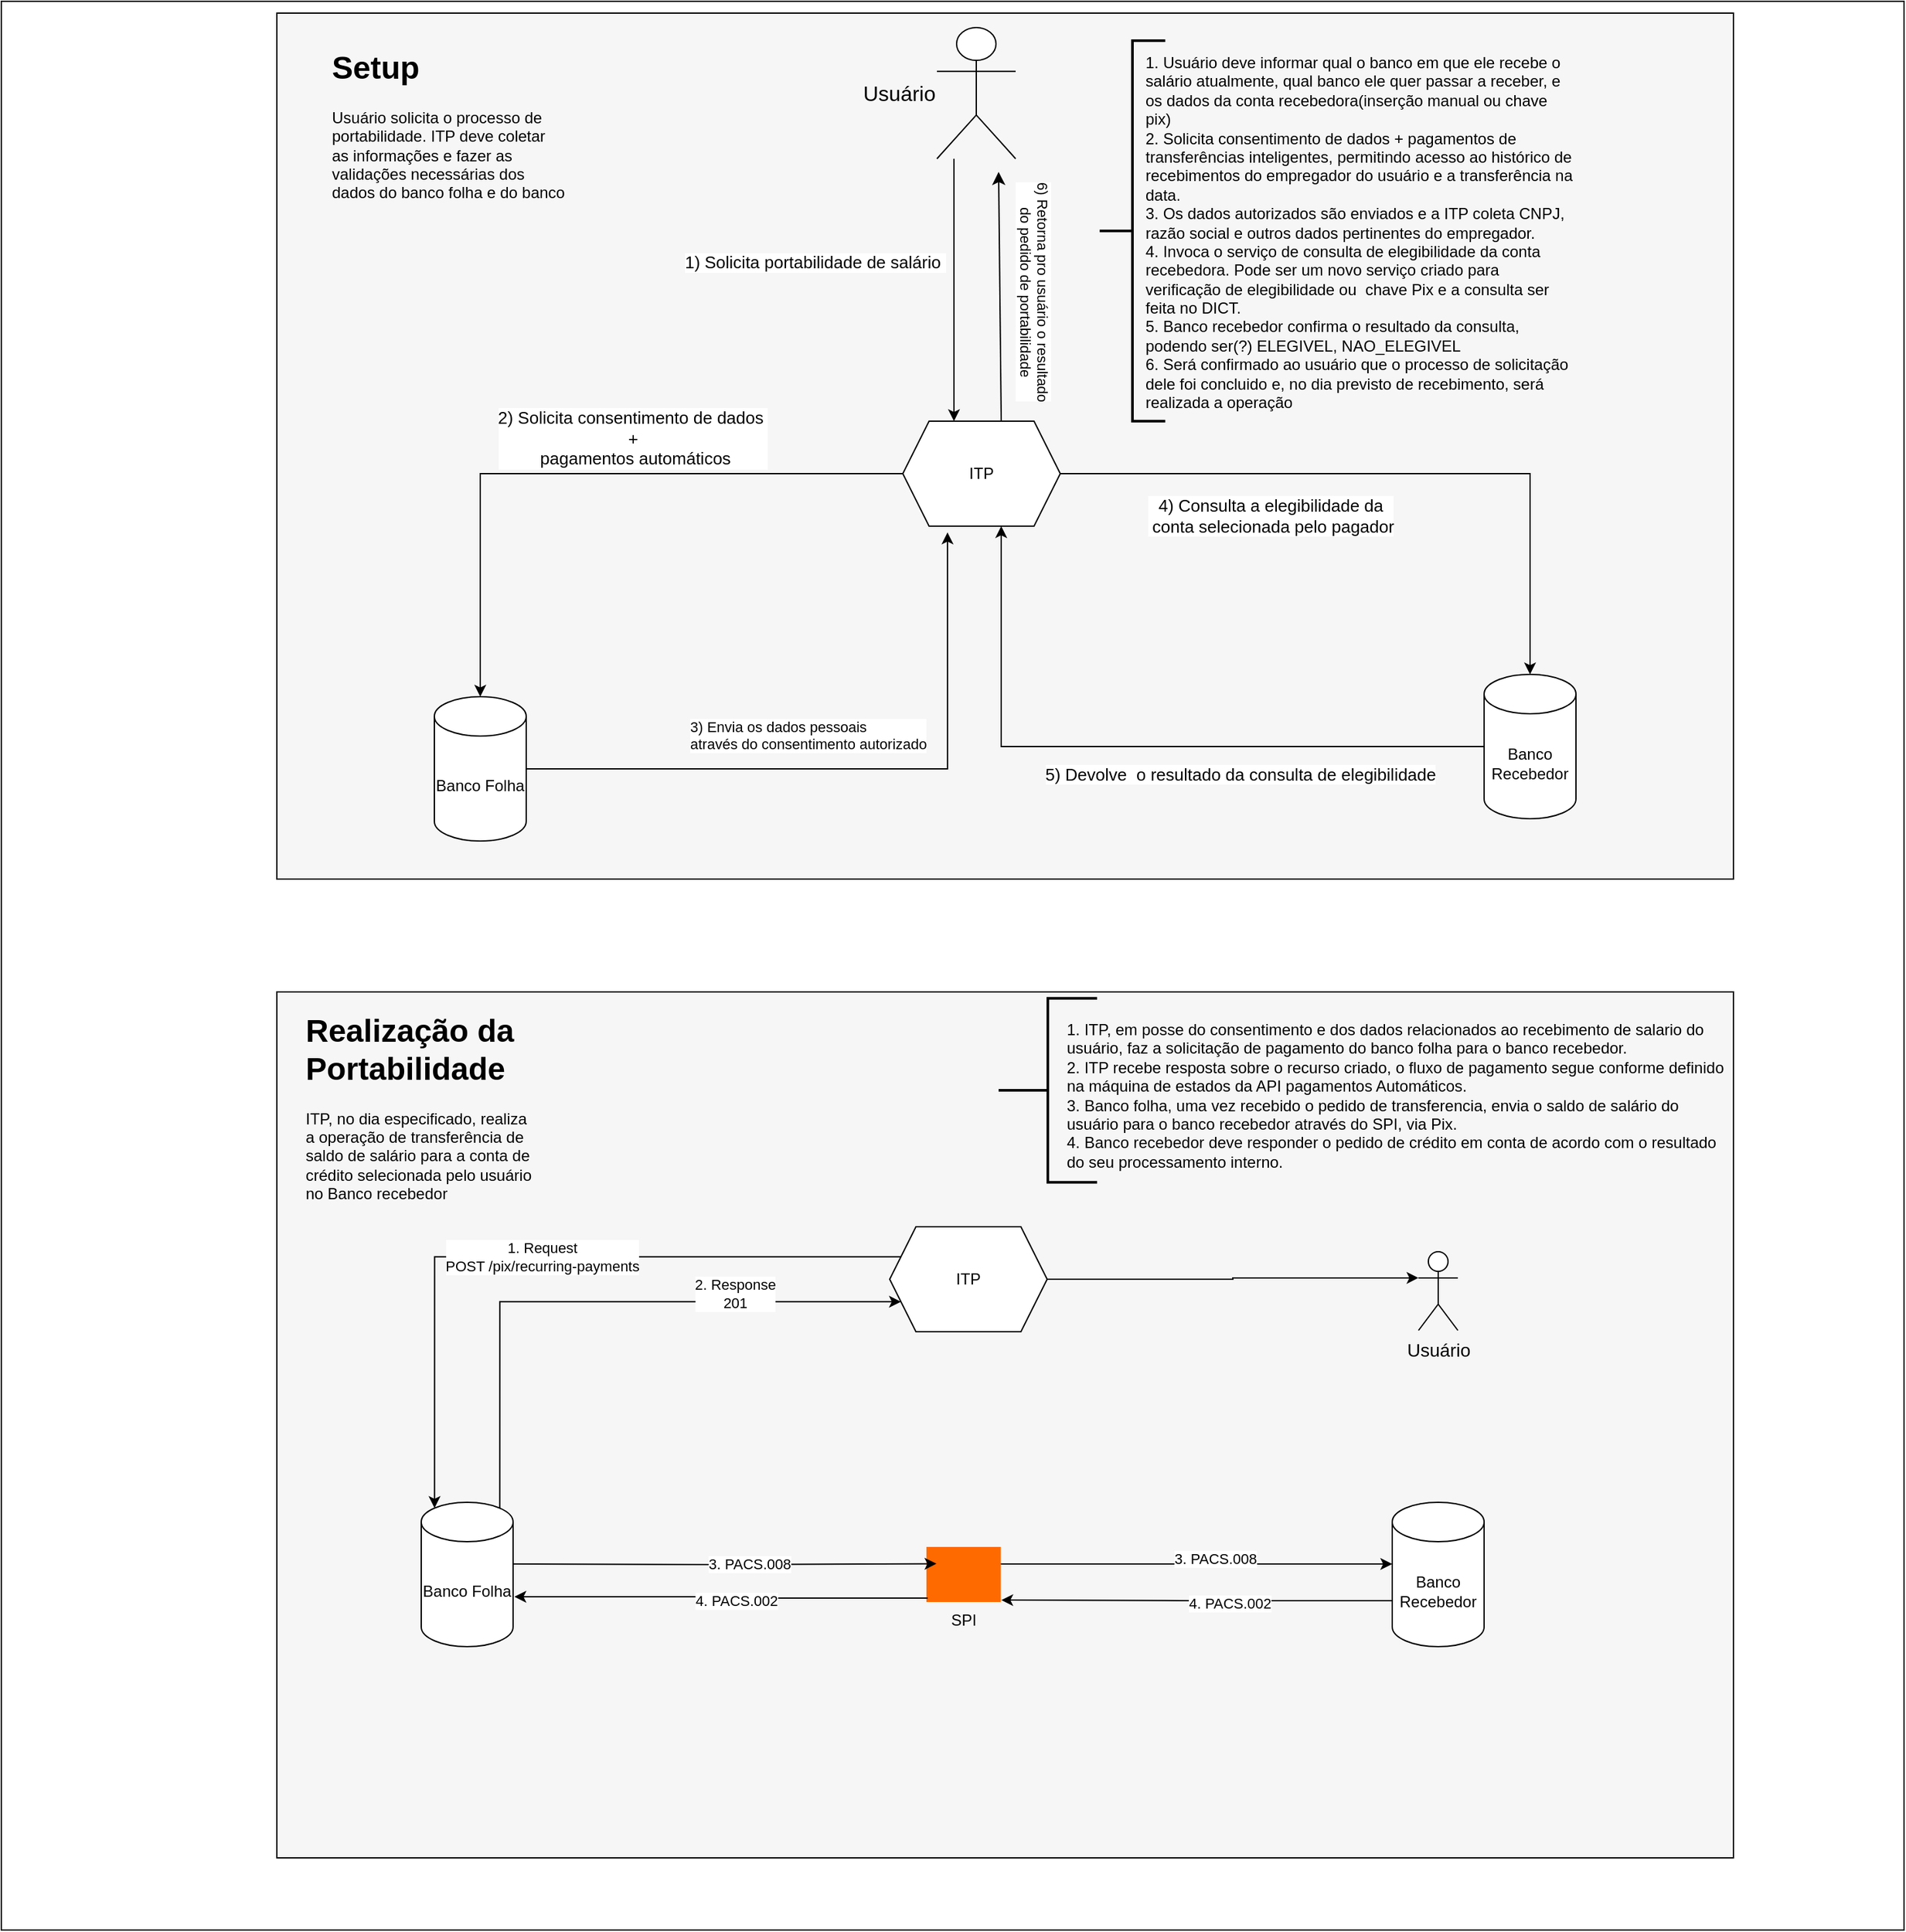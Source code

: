 <mxfile version="28.2.3">
  <diagram name="Página-1" id="UNAtNN4sCWnZ35QcyA7S">
    <mxGraphModel dx="1383" dy="603" grid="1" gridSize="10" guides="1" tooltips="1" connect="1" arrows="1" fold="1" page="1" pageScale="1" pageWidth="827" pageHeight="1169" math="0" shadow="0">
      <root>
        <mxCell id="0" />
        <mxCell id="1" parent="0" />
        <mxCell id="zqXJkYQbG3KaJtKTiUoM-2" value="" style="rounded=0;whiteSpace=wrap;html=1;movable=1;resizable=1;rotatable=1;deletable=1;editable=1;locked=0;connectable=1;" parent="1" vertex="1">
          <mxGeometry x="110" y="40" width="1450" height="1470" as="geometry" />
        </mxCell>
        <mxCell id="zqXJkYQbG3KaJtKTiUoM-31" value="" style="rounded=0;whiteSpace=wrap;html=1;fillColor=#F6F6F6;" parent="1" vertex="1">
          <mxGeometry x="320" y="49" width="1110" height="660" as="geometry" />
        </mxCell>
        <mxCell id="zqXJkYQbG3KaJtKTiUoM-17" value="&lt;font style=&quot;font-size: 13px;&quot;&gt;1)&amp;nbsp;&lt;/font&gt;&lt;span style=&quot;font-size: 13px; background-color: light-dark(#ffffff, var(--ge-dark-color, #121212)); color: light-dark(rgb(0, 0, 0), rgb(255, 255, 255));&quot;&gt;Solicita portabilidade de salário&amp;nbsp;&lt;/span&gt;" style="edgeStyle=orthogonalEdgeStyle;rounded=0;orthogonalLoop=1;jettySize=auto;html=1;entryX=0.5;entryY=0;entryDx=0;entryDy=0;textDirection=vertical-lr;movable=1;resizable=1;rotatable=1;deletable=1;editable=1;locked=0;connectable=1;horizontal=0;" parent="1" edge="1">
          <mxGeometry x="-0.2" y="-106" relative="1" as="geometry">
            <mxPoint x="836" y="160" as="sourcePoint" />
            <mxPoint x="836" y="360" as="targetPoint" />
            <mxPoint as="offset" />
          </mxGeometry>
        </mxCell>
        <mxCell id="zqXJkYQbG3KaJtKTiUoM-3" value="Usuário" style="shape=umlActor;verticalLabelPosition=middle;verticalAlign=middle;html=1;outlineConnect=0;fontSize=16;align=right;labelPosition=left;" parent="1" vertex="1">
          <mxGeometry x="823" y="60" width="60" height="100" as="geometry" />
        </mxCell>
        <mxCell id="zqXJkYQbG3KaJtKTiUoM-25" value="3) Envia os dados pessoais &lt;br&gt;através do consentimento autorizado" style="edgeStyle=orthogonalEdgeStyle;rounded=0;orthogonalLoop=1;jettySize=auto;html=1;labelPosition=right;verticalLabelPosition=bottom;align=left;verticalAlign=top;entryX=0.284;entryY=1.06;entryDx=0;entryDy=0;entryPerimeter=0;" parent="1" source="zqXJkYQbG3KaJtKTiUoM-7" target="zqXJkYQbG3KaJtKTiUoM-15" edge="1">
          <mxGeometry x="-0.512" y="45" relative="1" as="geometry">
            <mxPoint x="857" y="500" as="targetPoint" />
            <Array as="points">
              <mxPoint x="831" y="625" />
            </Array>
            <mxPoint as="offset" />
          </mxGeometry>
        </mxCell>
        <mxCell id="zqXJkYQbG3KaJtKTiUoM-7" value="Banco Folha" style="shape=cylinder3;whiteSpace=wrap;html=1;boundedLbl=1;backgroundOutline=1;size=15;" parent="1" vertex="1">
          <mxGeometry x="440" y="570" width="70" height="110" as="geometry" />
        </mxCell>
        <mxCell id="zqXJkYQbG3KaJtKTiUoM-27" style="edgeStyle=orthogonalEdgeStyle;rounded=0;orthogonalLoop=1;jettySize=auto;html=1;entryX=0.625;entryY=1;entryDx=0;entryDy=0;" parent="1" source="zqXJkYQbG3KaJtKTiUoM-12" target="zqXJkYQbG3KaJtKTiUoM-15" edge="1">
          <mxGeometry relative="1" as="geometry" />
        </mxCell>
        <mxCell id="zqXJkYQbG3KaJtKTiUoM-12" value="Banco Recebedor" style="shape=cylinder3;whiteSpace=wrap;html=1;boundedLbl=1;backgroundOutline=1;size=15;" parent="1" vertex="1">
          <mxGeometry x="1240" y="553" width="70" height="110" as="geometry" />
        </mxCell>
        <mxCell id="zqXJkYQbG3KaJtKTiUoM-15" value="ITP" style="shape=hexagon;perimeter=hexagonPerimeter2;whiteSpace=wrap;html=1;fixedSize=1;" parent="1" vertex="1">
          <mxGeometry x="797" y="360" width="120" height="80" as="geometry" />
        </mxCell>
        <mxCell id="zqXJkYQbG3KaJtKTiUoM-18" style="edgeStyle=orthogonalEdgeStyle;rounded=0;orthogonalLoop=1;jettySize=auto;html=1;entryX=0.5;entryY=0;entryDx=0;entryDy=0;entryPerimeter=0;" parent="1" source="zqXJkYQbG3KaJtKTiUoM-15" target="zqXJkYQbG3KaJtKTiUoM-7" edge="1">
          <mxGeometry relative="1" as="geometry" />
        </mxCell>
        <mxCell id="zqXJkYQbG3KaJtKTiUoM-22" value="2) Solicita consentimento de dados&amp;nbsp;&lt;div&gt;&lt;span style=&quot;background-color: light-dark(#ffffff, var(--ge-dark-color, #121212)); color: light-dark(rgb(0, 0, 0), rgb(255, 255, 255));&quot;&gt;+&lt;/span&gt;&lt;div&gt;&amp;nbsp;pagamentos automáticos&lt;/div&gt;&lt;/div&gt;" style="edgeLabel;html=1;align=center;verticalAlign=middle;resizable=0;points=[];fontSize=13;" parent="zqXJkYQbG3KaJtKTiUoM-18" vertex="1" connectable="0">
          <mxGeometry x="-0.042" y="-1" relative="1" as="geometry">
            <mxPoint x="29" y="-26" as="offset" />
          </mxGeometry>
        </mxCell>
        <mxCell id="zqXJkYQbG3KaJtKTiUoM-23" value="" style="group" parent="1" vertex="1" connectable="0">
          <mxGeometry x="947" y="60" width="363" height="310" as="geometry" />
        </mxCell>
        <mxCell id="zqXJkYQbG3KaJtKTiUoM-34" value="" style="group" parent="zqXJkYQbG3KaJtKTiUoM-23" vertex="1" connectable="0">
          <mxGeometry y="10" width="363" height="300.0" as="geometry" />
        </mxCell>
        <mxCell id="zqXJkYQbG3KaJtKTiUoM-19" value="" style="strokeWidth=2;html=1;shape=mxgraph.flowchart.annotation_2;align=left;labelPosition=right;pointerEvents=1;" parent="zqXJkYQbG3KaJtKTiUoM-34" vertex="1">
          <mxGeometry width="50" height="290" as="geometry" />
        </mxCell>
        <mxCell id="zqXJkYQbG3KaJtKTiUoM-21" value="1. Usuário deve informar qual o banco em que ele recebe o salário atualmente, qual banco ele quer passar a receber, e os dados da conta recebedora(inserção manual ou chave pix)&lt;br&gt;2. Solicita consentimento de dados + pagamentos de transferências inteligentes, permitindo acesso ao histórico de recebimentos do empregador do usuário e a transferência na data.&lt;div&gt;3. Os dados autorizados são enviados e a ITP coleta CNPJ, razão social e outros dados pertinentes do empregador.&lt;/div&gt;&lt;div&gt;4. Invoca o serviço de consulta de elegibilidade da conta recebedora. Pode ser um novo serviço criado para verificação de elegibilidade ou&amp;nbsp; chave Pix e a consulta ser feita no DICT.&lt;/div&gt;&lt;div&gt;5. Banco recebedor confirma o resultado da consulta, podendo ser(?) ELEGIVEL, NAO_ELEGIVEL&lt;/div&gt;&lt;div&gt;6. Será confirmado ao usuário que o processo de solicitação dele foi concluido e, no dia previsto de recebimento, será realizada a operação&lt;/div&gt;" style="text;html=1;align=left;verticalAlign=top;whiteSpace=wrap;rounded=0;" parent="zqXJkYQbG3KaJtKTiUoM-34" vertex="1">
          <mxGeometry x="33" y="2.917" width="330" height="297.083" as="geometry" />
        </mxCell>
        <mxCell id="zqXJkYQbG3KaJtKTiUoM-24" style="edgeStyle=orthogonalEdgeStyle;rounded=0;orthogonalLoop=1;jettySize=auto;html=1;entryX=0.5;entryY=0;entryDx=0;entryDy=0;entryPerimeter=0;" parent="1" source="zqXJkYQbG3KaJtKTiUoM-15" target="zqXJkYQbG3KaJtKTiUoM-12" edge="1">
          <mxGeometry relative="1" as="geometry" />
        </mxCell>
        <mxCell id="zqXJkYQbG3KaJtKTiUoM-28" value="4) Consulta a elegibilidade da&lt;br&gt;&amp;nbsp;conta selecionada pelo pagador" style="edgeLabel;html=1;align=center;verticalAlign=middle;resizable=0;points=[];fontSize=13;" parent="1" vertex="1" connectable="0">
          <mxGeometry x="1070" y="440" as="geometry">
            <mxPoint x="7" y="-8" as="offset" />
          </mxGeometry>
        </mxCell>
        <mxCell id="zqXJkYQbG3KaJtKTiUoM-29" value="5) Devolve&amp;nbsp; o resultado da consulta de elegibilidade" style="edgeLabel;html=1;align=center;verticalAlign=middle;resizable=0;points=[];fontSize=13;" parent="1" vertex="1" connectable="0">
          <mxGeometry x="1030" y="625" as="geometry">
            <mxPoint x="24" y="4" as="offset" />
          </mxGeometry>
        </mxCell>
        <mxCell id="zqXJkYQbG3KaJtKTiUoM-32" value="&lt;h1 style=&quot;margin-top: 0px;&quot;&gt;Setup&lt;/h1&gt;&lt;p&gt;Usuário solicita o processo de portabilidade. ITP deve coletar as informações e fazer as validações necessárias dos dados do banco folha e do banco recebedor&lt;/p&gt;" style="text;html=1;whiteSpace=wrap;overflow=hidden;rounded=0;" parent="1" vertex="1">
          <mxGeometry x="360" y="70" width="180" height="120" as="geometry" />
        </mxCell>
        <mxCell id="zqXJkYQbG3KaJtKTiUoM-33" value="" style="endArrow=classic;html=1;rounded=0;exitX=0.625;exitY=0;exitDx=0;exitDy=0;startSize=7;endSize=7;" parent="1" source="zqXJkYQbG3KaJtKTiUoM-15" edge="1">
          <mxGeometry width="50" height="50" relative="1" as="geometry">
            <mxPoint x="890" y="370" as="sourcePoint" />
            <mxPoint x="870" y="170" as="targetPoint" />
          </mxGeometry>
        </mxCell>
        <mxCell id="zqXJkYQbG3KaJtKTiUoM-36" value="&lt;font&gt;6)&amp;nbsp;&lt;/font&gt;&lt;span style=&quot;color: light-dark(rgb(0, 0, 0), rgb(255, 255, 255));&quot;&gt;Retorna pro usuário o resultado&lt;/span&gt;&lt;div&gt;&lt;span style=&quot;color: light-dark(rgb(0, 0, 0), rgb(255, 255, 255));&quot;&gt;&amp;nbsp;do pedido de portabilidade&lt;/span&gt;&lt;span style=&quot;color: light-dark(rgb(0, 0, 0), rgb(255, 255, 255)); background-color: light-dark(#ffffff, var(--ge-dark-color, #121212));&quot;&gt;&amp;nbsp;&lt;/span&gt;&lt;/div&gt;" style="edgeLabel;html=1;align=center;verticalAlign=middle;resizable=0;points=[];textDirection=vertical-rl;fontSize=11;" parent="zqXJkYQbG3KaJtKTiUoM-33" vertex="1" connectable="0">
          <mxGeometry x="-0.243" y="-2" relative="1" as="geometry">
            <mxPoint x="23" y="-27" as="offset" />
          </mxGeometry>
        </mxCell>
        <mxCell id="zqXJkYQbG3KaJtKTiUoM-37" value="" style="rounded=0;whiteSpace=wrap;html=1;fillColor=#F6F6F6;" parent="1" vertex="1">
          <mxGeometry x="320" y="795" width="1110" height="660" as="geometry" />
        </mxCell>
        <mxCell id="zqXJkYQbG3KaJtKTiUoM-38" value="&lt;h1 style=&quot;margin-top: 0px;&quot;&gt;Realização da Portabilidade&lt;/h1&gt;&lt;p&gt;ITP, no dia especificado, realiza a operação de transferência de saldo de salário para a conta de crédito selecionada pelo usuário no Banco recebedor&amp;nbsp;&lt;/p&gt;" style="text;html=1;whiteSpace=wrap;overflow=hidden;rounded=0;" parent="1" vertex="1">
          <mxGeometry x="340" y="804" width="180" height="160" as="geometry" />
        </mxCell>
        <mxCell id="zqXJkYQbG3KaJtKTiUoM-71" style="edgeStyle=orthogonalEdgeStyle;rounded=0;orthogonalLoop=1;jettySize=auto;html=1;exitX=0.855;exitY=0;exitDx=0;exitDy=4.35;exitPerimeter=0;entryX=0;entryY=0.75;entryDx=0;entryDy=0;" parent="1" source="zqXJkYQbG3KaJtKTiUoM-39" target="zqXJkYQbG3KaJtKTiUoM-41" edge="1">
          <mxGeometry relative="1" as="geometry">
            <Array as="points">
              <mxPoint x="490" y="1031" />
            </Array>
          </mxGeometry>
        </mxCell>
        <mxCell id="zqXJkYQbG3KaJtKTiUoM-79" value="2.&amp;nbsp;&lt;span style=&quot;background-color: light-dark(#ffffff, var(--ge-dark-color, #121212)); color: light-dark(rgb(0, 0, 0), rgb(255, 255, 255));&quot;&gt;Response&lt;/span&gt;&lt;div&gt;&lt;div&gt;201&lt;/div&gt;&lt;/div&gt;" style="edgeLabel;html=1;align=center;verticalAlign=middle;resizable=0;points=[];" parent="zqXJkYQbG3KaJtKTiUoM-71" vertex="1" connectable="0">
          <mxGeometry x="0.451" y="6" relative="1" as="geometry">
            <mxPoint as="offset" />
          </mxGeometry>
        </mxCell>
        <mxCell id="zqXJkYQbG3KaJtKTiUoM-39" value="Banco Folha" style="shape=cylinder3;whiteSpace=wrap;html=1;boundedLbl=1;backgroundOutline=1;size=15;" parent="1" vertex="1">
          <mxGeometry x="430" y="1184" width="70" height="110" as="geometry" />
        </mxCell>
        <mxCell id="zqXJkYQbG3KaJtKTiUoM-40" value="Banco Recebedor" style="shape=cylinder3;whiteSpace=wrap;html=1;boundedLbl=1;backgroundOutline=1;size=15;" parent="1" vertex="1">
          <mxGeometry x="1170" y="1184" width="70" height="110" as="geometry" />
        </mxCell>
        <mxCell id="zqXJkYQbG3KaJtKTiUoM-41" value="ITP" style="shape=hexagon;perimeter=hexagonPerimeter2;whiteSpace=wrap;html=1;fixedSize=1;" parent="1" vertex="1">
          <mxGeometry x="787" y="974" width="120" height="80" as="geometry" />
        </mxCell>
        <mxCell id="zqXJkYQbG3KaJtKTiUoM-48" value="&lt;div&gt;1. Request&lt;/div&gt;POST /pix/recurring-payments" style="edgeStyle=orthogonalEdgeStyle;rounded=0;orthogonalLoop=1;jettySize=auto;html=1;exitX=0;exitY=0.25;exitDx=0;exitDy=0;entryX=0.145;entryY=0;entryDx=0;entryDy=4.35;entryPerimeter=0;" parent="1" source="zqXJkYQbG3KaJtKTiUoM-41" target="zqXJkYQbG3KaJtKTiUoM-39" edge="1">
          <mxGeometry relative="1" as="geometry" />
        </mxCell>
        <mxCell id="zqXJkYQbG3KaJtKTiUoM-64" value="SPI" style="points=[];aspect=fixed;html=1;align=center;shadow=0;dashed=0;fillColor=#FF6A00;strokeColor=none;shape=mxgraph.alibaba_cloud.kafka;labelPosition=center;verticalLabelPosition=bottom;verticalAlign=top;" parent="1" vertex="1">
          <mxGeometry x="815" y="1218" width="56.7" height="42" as="geometry" />
        </mxCell>
        <mxCell id="zqXJkYQbG3KaJtKTiUoM-65" style="edgeStyle=orthogonalEdgeStyle;rounded=0;orthogonalLoop=1;jettySize=auto;html=1;entryX=0.135;entryY=0.495;entryDx=0;entryDy=0;entryPerimeter=0;" parent="1" edge="1">
          <mxGeometry relative="1" as="geometry">
            <mxPoint x="500.0" y="1231.0" as="sourcePoint" />
            <mxPoint x="822.655" y="1230.79" as="targetPoint" />
          </mxGeometry>
        </mxCell>
        <mxCell id="zqXJkYQbG3KaJtKTiUoM-75" value="3. PACS.008" style="edgeLabel;html=1;align=center;verticalAlign=middle;resizable=0;points=[];" parent="zqXJkYQbG3KaJtKTiUoM-65" vertex="1" connectable="0">
          <mxGeometry x="0.115" relative="1" as="geometry">
            <mxPoint as="offset" />
          </mxGeometry>
        </mxCell>
        <mxCell id="zqXJkYQbG3KaJtKTiUoM-66" style="edgeStyle=orthogonalEdgeStyle;rounded=0;orthogonalLoop=1;jettySize=auto;html=1;entryX=0;entryY=0.5;entryDx=0;entryDy=0;entryPerimeter=0;" parent="1" edge="1">
          <mxGeometry relative="1" as="geometry">
            <mxPoint x="871.7" y="1231.0" as="sourcePoint" />
            <mxPoint x="1170" y="1231.0" as="targetPoint" />
          </mxGeometry>
        </mxCell>
        <mxCell id="zqXJkYQbG3KaJtKTiUoM-76" value="3. PACS.008" style="edgeLabel;html=1;align=center;verticalAlign=middle;resizable=0;points=[];" parent="zqXJkYQbG3KaJtKTiUoM-66" vertex="1" connectable="0">
          <mxGeometry x="0.092" y="4" relative="1" as="geometry">
            <mxPoint as="offset" />
          </mxGeometry>
        </mxCell>
        <mxCell id="zqXJkYQbG3KaJtKTiUoM-67" value="Usuário" style="shape=umlActor;verticalLabelPosition=bottom;verticalAlign=top;html=1;outlineConnect=0;fontSize=14;" parent="1" vertex="1">
          <mxGeometry x="1190" y="993" width="30" height="60" as="geometry" />
        </mxCell>
        <mxCell id="zqXJkYQbG3KaJtKTiUoM-68" style="edgeStyle=orthogonalEdgeStyle;rounded=0;orthogonalLoop=1;jettySize=auto;html=1;entryX=0;entryY=0.333;entryDx=0;entryDy=0;entryPerimeter=0;" parent="1" source="zqXJkYQbG3KaJtKTiUoM-41" target="zqXJkYQbG3KaJtKTiUoM-67" edge="1">
          <mxGeometry relative="1" as="geometry" />
        </mxCell>
        <mxCell id="zqXJkYQbG3KaJtKTiUoM-73" style="edgeStyle=orthogonalEdgeStyle;rounded=0;orthogonalLoop=1;jettySize=auto;html=1;exitX=0;exitY=0;exitDx=0;exitDy=75;exitPerimeter=0;entryX=1.006;entryY=0.965;entryDx=0;entryDy=0;entryPerimeter=0;" parent="1" source="zqXJkYQbG3KaJtKTiUoM-40" target="zqXJkYQbG3KaJtKTiUoM-64" edge="1">
          <mxGeometry relative="1" as="geometry" />
        </mxCell>
        <mxCell id="zqXJkYQbG3KaJtKTiUoM-77" value="4. PACS.002" style="edgeLabel;html=1;align=center;verticalAlign=middle;resizable=0;points=[];" parent="zqXJkYQbG3KaJtKTiUoM-73" vertex="1" connectable="0">
          <mxGeometry x="-0.165" y="2" relative="1" as="geometry">
            <mxPoint as="offset" />
          </mxGeometry>
        </mxCell>
        <mxCell id="zqXJkYQbG3KaJtKTiUoM-74" style="edgeStyle=orthogonalEdgeStyle;rounded=0;orthogonalLoop=1;jettySize=auto;html=1;entryX=1;entryY=0;entryDx=0;entryDy=75;entryPerimeter=0;" parent="1" edge="1">
          <mxGeometry relative="1" as="geometry">
            <mxPoint x="816.0" y="1257" as="sourcePoint" />
            <mxPoint x="501.0" y="1256.0" as="targetPoint" />
            <Array as="points">
              <mxPoint x="658" y="1257" />
            </Array>
          </mxGeometry>
        </mxCell>
        <mxCell id="zqXJkYQbG3KaJtKTiUoM-78" value="4. PACS.002" style="edgeLabel;html=1;align=center;verticalAlign=middle;resizable=0;points=[];" parent="zqXJkYQbG3KaJtKTiUoM-74" vertex="1" connectable="0">
          <mxGeometry x="-0.073" y="2" relative="1" as="geometry">
            <mxPoint as="offset" />
          </mxGeometry>
        </mxCell>
        <mxCell id="Lj6vNEXvUQc-x6tMpqrO-2" value="" style="group" parent="1" vertex="1" connectable="0">
          <mxGeometry x="870" y="799.839" width="545" height="145.161" as="geometry" />
        </mxCell>
        <mxCell id="Lj6vNEXvUQc-x6tMpqrO-3" value="" style="strokeWidth=2;html=1;shape=mxgraph.flowchart.annotation_2;align=left;labelPosition=right;pointerEvents=1;" parent="Lj6vNEXvUQc-x6tMpqrO-2" vertex="1">
          <mxGeometry width="75.069" height="140.323" as="geometry" />
        </mxCell>
        <mxCell id="Lj6vNEXvUQc-x6tMpqrO-4" value="1. ITP, em posse do consentimento e dos dados relacionados ao recebimento de salario do usuário, faz a solicitação de pagamento do banco folha para o banco recebedor.&lt;div&gt;2. ITP recebe resposta sobre o recurso criado, o fluxo de pagamento segue conforme definido na máquina de estados da API pagamentos Automáticos.&lt;/div&gt;&lt;div&gt;3. Banco folha, uma vez recebido o pedido de transferencia, envia o saldo de salário do usuário para o banco recebedor através do SPI, via Pix.&lt;/div&gt;&lt;div&gt;4. Banco recebedor deve responder o pedido de crédito em conta de acordo com o resultado do seu processamento interno.&lt;/div&gt;" style="text;html=1;align=left;verticalAlign=top;whiteSpace=wrap;rounded=0;" parent="Lj6vNEXvUQc-x6tMpqrO-2" vertex="1">
          <mxGeometry x="50" y="10.16" width="505" height="143.75" as="geometry" />
        </mxCell>
      </root>
    </mxGraphModel>
  </diagram>
</mxfile>
